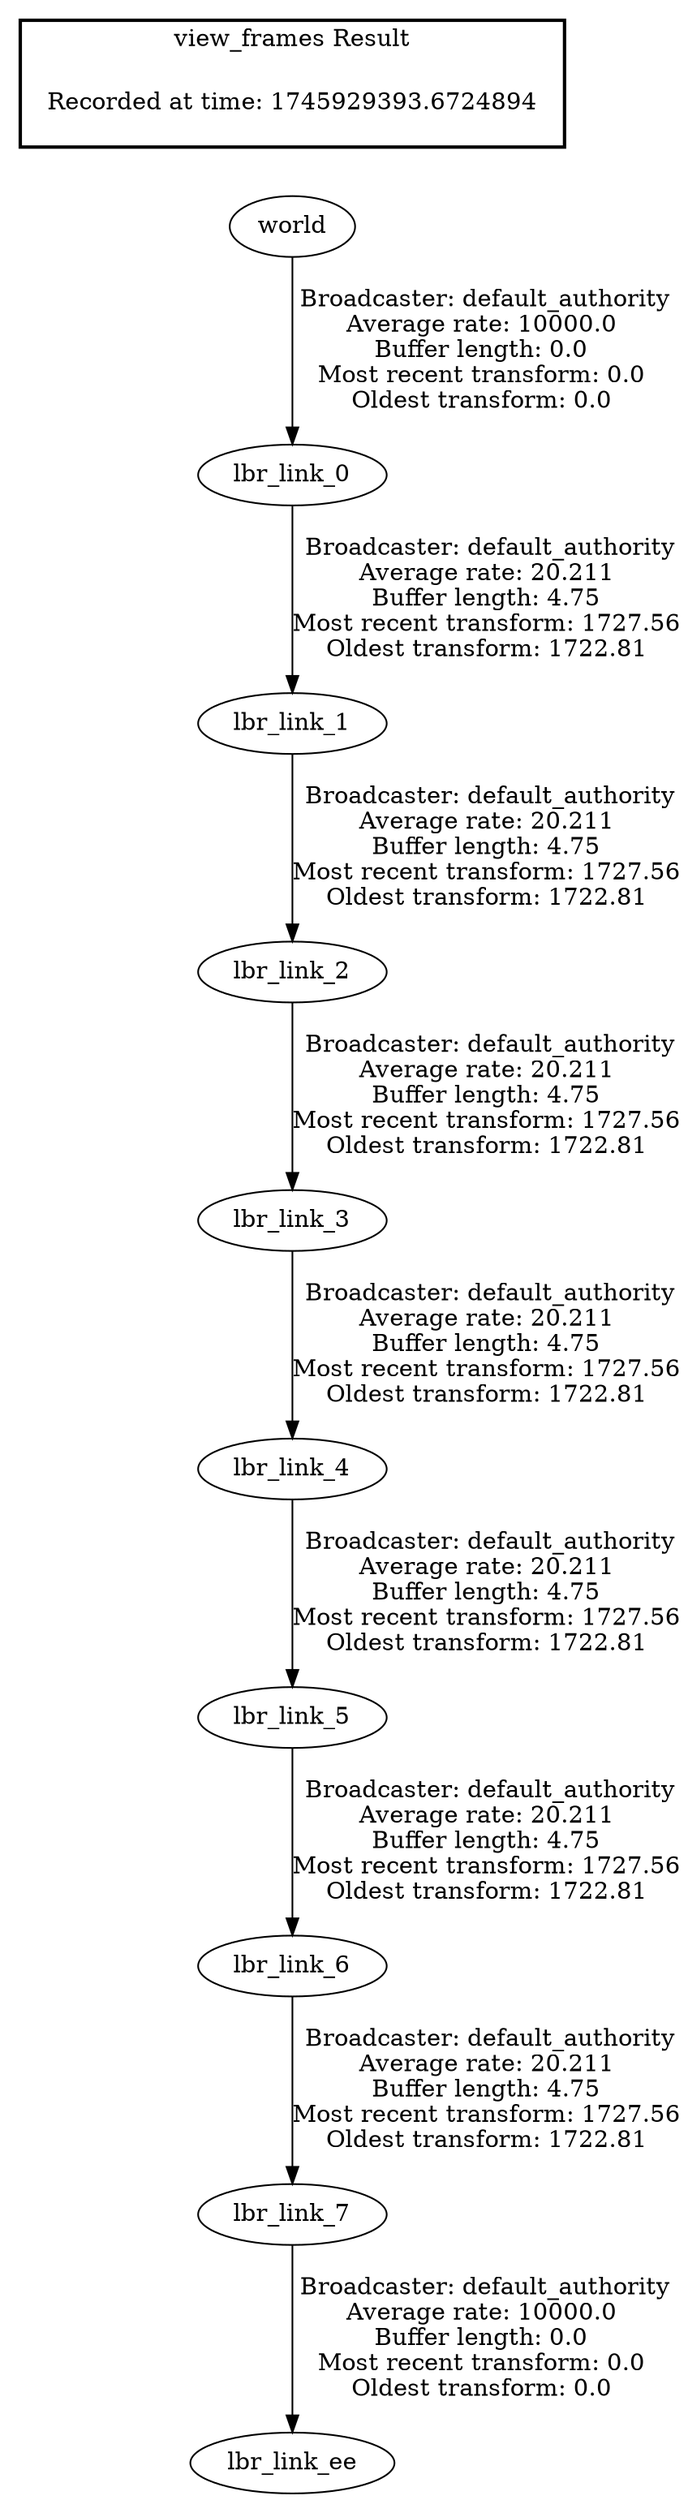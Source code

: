 digraph G {
"lbr_link_7" -> "lbr_link_ee"[label=" Broadcaster: default_authority\nAverage rate: 10000.0\nBuffer length: 0.0\nMost recent transform: 0.0\nOldest transform: 0.0\n"];
"lbr_link_6" -> "lbr_link_7"[label=" Broadcaster: default_authority\nAverage rate: 20.211\nBuffer length: 4.75\nMost recent transform: 1727.56\nOldest transform: 1722.81\n"];
"world" -> "lbr_link_0"[label=" Broadcaster: default_authority\nAverage rate: 10000.0\nBuffer length: 0.0\nMost recent transform: 0.0\nOldest transform: 0.0\n"];
"lbr_link_0" -> "lbr_link_1"[label=" Broadcaster: default_authority\nAverage rate: 20.211\nBuffer length: 4.75\nMost recent transform: 1727.56\nOldest transform: 1722.81\n"];
"lbr_link_1" -> "lbr_link_2"[label=" Broadcaster: default_authority\nAverage rate: 20.211\nBuffer length: 4.75\nMost recent transform: 1727.56\nOldest transform: 1722.81\n"];
"lbr_link_2" -> "lbr_link_3"[label=" Broadcaster: default_authority\nAverage rate: 20.211\nBuffer length: 4.75\nMost recent transform: 1727.56\nOldest transform: 1722.81\n"];
"lbr_link_3" -> "lbr_link_4"[label=" Broadcaster: default_authority\nAverage rate: 20.211\nBuffer length: 4.75\nMost recent transform: 1727.56\nOldest transform: 1722.81\n"];
"lbr_link_4" -> "lbr_link_5"[label=" Broadcaster: default_authority\nAverage rate: 20.211\nBuffer length: 4.75\nMost recent transform: 1727.56\nOldest transform: 1722.81\n"];
"lbr_link_5" -> "lbr_link_6"[label=" Broadcaster: default_authority\nAverage rate: 20.211\nBuffer length: 4.75\nMost recent transform: 1727.56\nOldest transform: 1722.81\n"];
edge [style=invis];
 subgraph cluster_legend { style=bold; color=black; label ="view_frames Result";
"Recorded at time: 1745929393.6724894"[ shape=plaintext ] ;
}->"world";
}